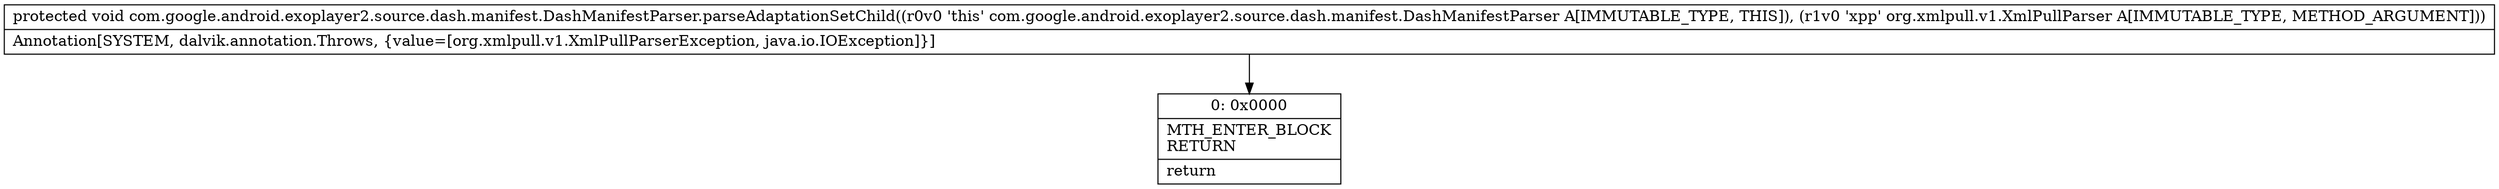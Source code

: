 digraph "CFG forcom.google.android.exoplayer2.source.dash.manifest.DashManifestParser.parseAdaptationSetChild(Lorg\/xmlpull\/v1\/XmlPullParser;)V" {
Node_0 [shape=record,label="{0\:\ 0x0000|MTH_ENTER_BLOCK\lRETURN\l|return\l}"];
MethodNode[shape=record,label="{protected void com.google.android.exoplayer2.source.dash.manifest.DashManifestParser.parseAdaptationSetChild((r0v0 'this' com.google.android.exoplayer2.source.dash.manifest.DashManifestParser A[IMMUTABLE_TYPE, THIS]), (r1v0 'xpp' org.xmlpull.v1.XmlPullParser A[IMMUTABLE_TYPE, METHOD_ARGUMENT]))  | Annotation[SYSTEM, dalvik.annotation.Throws, \{value=[org.xmlpull.v1.XmlPullParserException, java.io.IOException]\}]\l}"];
MethodNode -> Node_0;
}

